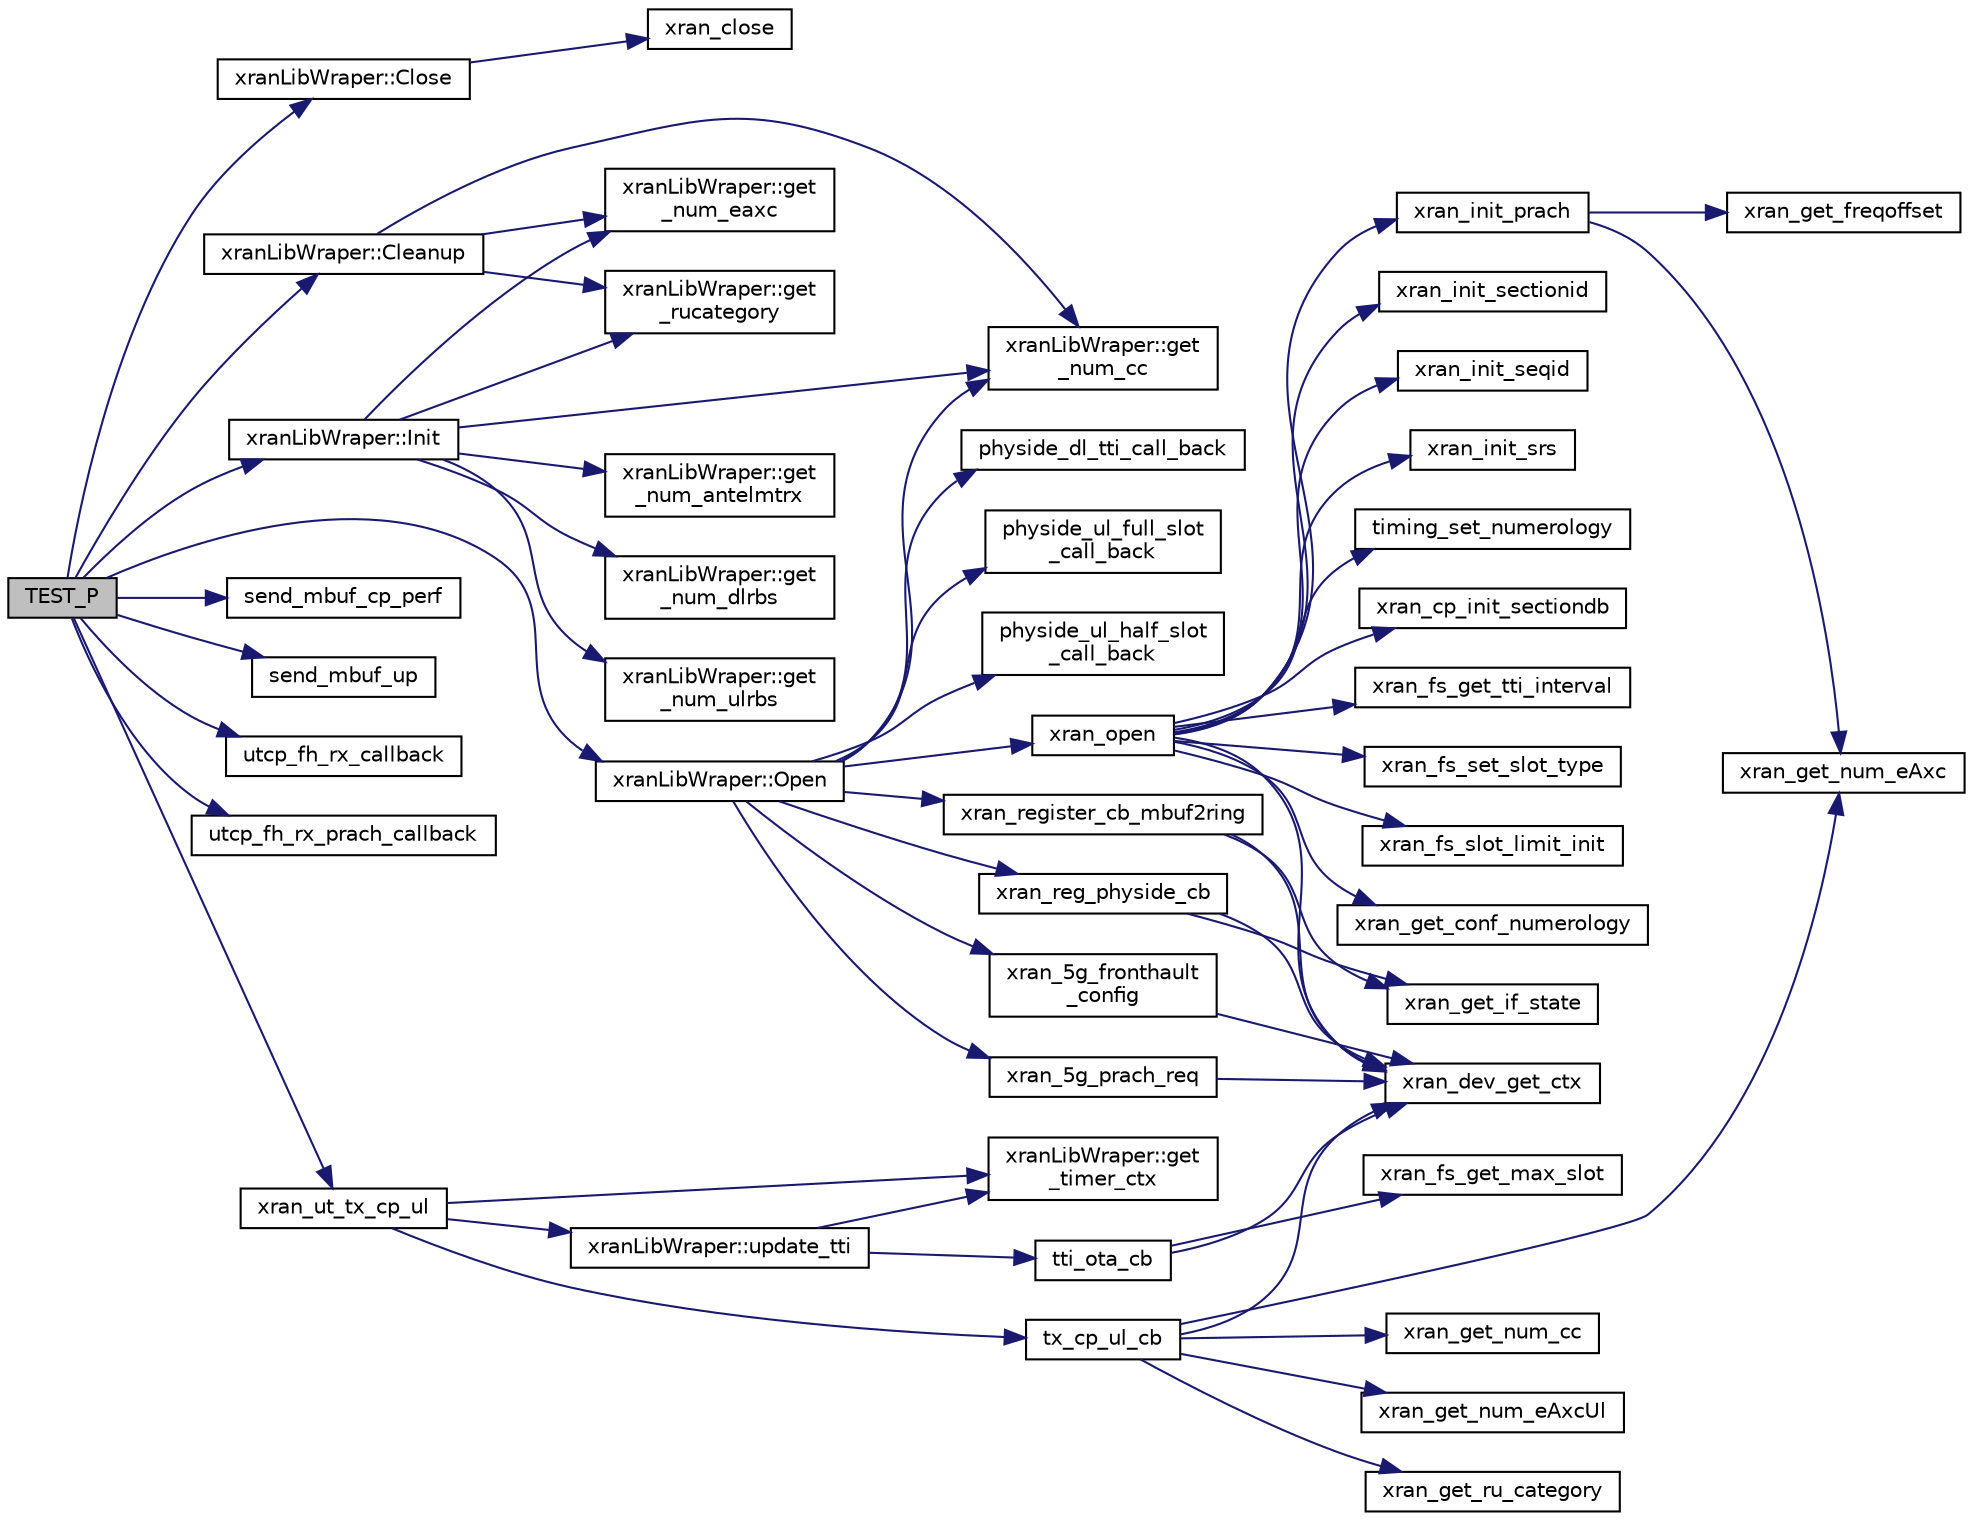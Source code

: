 digraph "TEST_P"
{
 // LATEX_PDF_SIZE
  edge [fontname="Helvetica",fontsize="10",labelfontname="Helvetica",labelfontsize="10"];
  node [fontname="Helvetica",fontsize="10",shape=record];
  rankdir="LR";
  Node1 [label="TEST_P",height=0.2,width=0.4,color="black", fillcolor="grey75", style="filled", fontcolor="black",tooltip=" "];
  Node1 -> Node2 [color="midnightblue",fontsize="10",style="solid",fontname="Helvetica"];
  Node2 [label="xranLibWraper::Cleanup",height=0.2,width=0.4,color="black", fillcolor="white", style="filled",URL="$classxran_lib_wraper.html#ae89a123aad1c66a76c398b7af216aae4",tooltip=" "];
  Node2 -> Node3 [color="midnightblue",fontsize="10",style="solid",fontname="Helvetica"];
  Node3 [label="xranLibWraper::get\l_num_cc",height=0.2,width=0.4,color="black", fillcolor="white", style="filled",URL="$classxran_lib_wraper.html#aeeef9211b4ee7d22934db64125b538dd",tooltip=" "];
  Node2 -> Node4 [color="midnightblue",fontsize="10",style="solid",fontname="Helvetica"];
  Node4 [label="xranLibWraper::get\l_num_eaxc",height=0.2,width=0.4,color="black", fillcolor="white", style="filled",URL="$classxran_lib_wraper.html#aef8068804ca7393d92edd9ed22d90070",tooltip=" "];
  Node2 -> Node5 [color="midnightblue",fontsize="10",style="solid",fontname="Helvetica"];
  Node5 [label="xranLibWraper::get\l_rucategory",height=0.2,width=0.4,color="black", fillcolor="white", style="filled",URL="$classxran_lib_wraper.html#a25afbf449e11f9e290e0fdbef77702c2",tooltip=" "];
  Node1 -> Node6 [color="midnightblue",fontsize="10",style="solid",fontname="Helvetica"];
  Node6 [label="xranLibWraper::Close",height=0.2,width=0.4,color="black", fillcolor="white", style="filled",URL="$classxran_lib_wraper.html#a7f7a3199c392465d0767c6506c1af5b4",tooltip=" "];
  Node6 -> Node7 [color="midnightblue",fontsize="10",style="solid",fontname="Helvetica"];
  Node7 [label="xran_close",height=0.2,width=0.4,color="black", fillcolor="white", style="filled",URL="$xran__fh__o__du_8h.html#a2f8866c9d6536a56e4d8232b8c45808b",tooltip=" "];
  Node1 -> Node8 [color="midnightblue",fontsize="10",style="solid",fontname="Helvetica"];
  Node8 [label="xranLibWraper::Init",height=0.2,width=0.4,color="black", fillcolor="white", style="filled",URL="$classxran_lib_wraper.html#a200da4e2209141f12cafef2380cb801a",tooltip=" "];
  Node8 -> Node9 [color="midnightblue",fontsize="10",style="solid",fontname="Helvetica"];
  Node9 [label="xranLibWraper::get\l_num_antelmtrx",height=0.2,width=0.4,color="black", fillcolor="white", style="filled",URL="$classxran_lib_wraper.html#adde1d671cf6532a577f13d85875ee3b4",tooltip=" "];
  Node8 -> Node3 [color="midnightblue",fontsize="10",style="solid",fontname="Helvetica"];
  Node8 -> Node10 [color="midnightblue",fontsize="10",style="solid",fontname="Helvetica"];
  Node10 [label="xranLibWraper::get\l_num_dlrbs",height=0.2,width=0.4,color="black", fillcolor="white", style="filled",URL="$classxran_lib_wraper.html#ad2b06001d76c9a773c242b28fc7c92f4",tooltip=" "];
  Node8 -> Node4 [color="midnightblue",fontsize="10",style="solid",fontname="Helvetica"];
  Node8 -> Node11 [color="midnightblue",fontsize="10",style="solid",fontname="Helvetica"];
  Node11 [label="xranLibWraper::get\l_num_ulrbs",height=0.2,width=0.4,color="black", fillcolor="white", style="filled",URL="$classxran_lib_wraper.html#a967a0c58430104684cf2f9b1fdb444da",tooltip=" "];
  Node8 -> Node5 [color="midnightblue",fontsize="10",style="solid",fontname="Helvetica"];
  Node1 -> Node12 [color="midnightblue",fontsize="10",style="solid",fontname="Helvetica"];
  Node12 [label="xranLibWraper::Open",height=0.2,width=0.4,color="black", fillcolor="white", style="filled",URL="$classxran_lib_wraper.html#ad93226058ef4fd59bd7d0cd55701b752",tooltip=" "];
  Node12 -> Node3 [color="midnightblue",fontsize="10",style="solid",fontname="Helvetica"];
  Node12 -> Node13 [color="midnightblue",fontsize="10",style="solid",fontname="Helvetica"];
  Node13 [label="physide_dl_tti_call_back",height=0.2,width=0.4,color="black", fillcolor="white", style="filled",URL="$sample-app_8c.html#aa8882d42d07fbd9750da4db4395b438c",tooltip=" "];
  Node12 -> Node14 [color="midnightblue",fontsize="10",style="solid",fontname="Helvetica"];
  Node14 [label="physide_ul_full_slot\l_call_back",height=0.2,width=0.4,color="black", fillcolor="white", style="filled",URL="$sample-app_8c.html#a874ba95e7c465e83ccc26ab623eec60c",tooltip=" "];
  Node12 -> Node15 [color="midnightblue",fontsize="10",style="solid",fontname="Helvetica"];
  Node15 [label="physide_ul_half_slot\l_call_back",height=0.2,width=0.4,color="black", fillcolor="white", style="filled",URL="$sample-app_8c.html#a52c968a559117b66a05591f958da75c2",tooltip=" "];
  Node12 -> Node16 [color="midnightblue",fontsize="10",style="solid",fontname="Helvetica"];
  Node16 [label="xran_5g_fronthault\l_config",height=0.2,width=0.4,color="black", fillcolor="white", style="filled",URL="$xran__fh__o__du_8h.html#ac94e2474beef3b68521cfd391211b1be",tooltip=" "];
  Node16 -> Node17 [color="midnightblue",fontsize="10",style="solid",fontname="Helvetica"];
  Node17 [label="xran_dev_get_ctx",height=0.2,width=0.4,color="black", fillcolor="white", style="filled",URL="$xran__main_8c.html#aa09e72e94d2a1d891e86f4c09b0f8b21",tooltip=" "];
  Node12 -> Node18 [color="midnightblue",fontsize="10",style="solid",fontname="Helvetica"];
  Node18 [label="xran_5g_prach_req",height=0.2,width=0.4,color="black", fillcolor="white", style="filled",URL="$xran__fh__o__du_8h.html#ab204e979de14c21d34e9b88c6c700d25",tooltip=" "];
  Node18 -> Node17 [color="midnightblue",fontsize="10",style="solid",fontname="Helvetica"];
  Node12 -> Node19 [color="midnightblue",fontsize="10",style="solid",fontname="Helvetica"];
  Node19 [label="xran_open",height=0.2,width=0.4,color="black", fillcolor="white", style="filled",URL="$xran__fh__o__du_8h.html#a03f408f45e97aa68ca47c92e4e7d1a70",tooltip=" "];
  Node19 -> Node20 [color="midnightblue",fontsize="10",style="solid",fontname="Helvetica"];
  Node20 [label="timing_set_numerology",height=0.2,width=0.4,color="black", fillcolor="white", style="filled",URL="$xran__timer_8h.html#a6c1790e87767257159038d0d98a393e6",tooltip=" "];
  Node19 -> Node21 [color="midnightblue",fontsize="10",style="solid",fontname="Helvetica"];
  Node21 [label="xran_cp_init_sectiondb",height=0.2,width=0.4,color="black", fillcolor="white", style="filled",URL="$xran__cp__api_8h.html#a3ca98b2a49501149a7b5baf9174897d8",tooltip="Initialize section database. Allocate required memory space to store section information...."];
  Node19 -> Node17 [color="midnightblue",fontsize="10",style="solid",fontname="Helvetica"];
  Node19 -> Node22 [color="midnightblue",fontsize="10",style="solid",fontname="Helvetica"];
  Node22 [label="xran_fs_get_tti_interval",height=0.2,width=0.4,color="black", fillcolor="white", style="filled",URL="$xran__frame__struct_8c.html#a8e8598556da3e49fa48cb646c24162fa",tooltip=" "];
  Node19 -> Node23 [color="midnightblue",fontsize="10",style="solid",fontname="Helvetica"];
  Node23 [label="xran_fs_set_slot_type",height=0.2,width=0.4,color="black", fillcolor="white", style="filled",URL="$xran__frame__struct_8c.html#a075025c7652869adb79799313aab4f64",tooltip=" "];
  Node19 -> Node24 [color="midnightblue",fontsize="10",style="solid",fontname="Helvetica"];
  Node24 [label="xran_fs_slot_limit_init",height=0.2,width=0.4,color="black", fillcolor="white", style="filled",URL="$xran__frame__struct_8c.html#a2fd9b68ce2fa4734a021203b320e4e04",tooltip=" "];
  Node19 -> Node25 [color="midnightblue",fontsize="10",style="solid",fontname="Helvetica"];
  Node25 [label="xran_get_conf_numerology",height=0.2,width=0.4,color="black", fillcolor="white", style="filled",URL="$xran__main_8c.html#ae6070ee9caf6a7ea8d7ef052ed0a559a",tooltip="Get the configuration of nummerology."];
  Node19 -> Node26 [color="midnightblue",fontsize="10",style="solid",fontname="Helvetica"];
  Node26 [label="xran_init_prach",height=0.2,width=0.4,color="black", fillcolor="white", style="filled",URL="$xran__main_8c.html#a00025c5bad7b7b6eea4374226f8c54bb",tooltip=" "];
  Node26 -> Node27 [color="midnightblue",fontsize="10",style="solid",fontname="Helvetica"];
  Node27 [label="xran_get_freqoffset",height=0.2,width=0.4,color="black", fillcolor="white", style="filled",URL="$xran__cp__api_8h.html#a4b7c2b7f89a0a04b07426e6adbecdb27",tooltip=" "];
  Node26 -> Node28 [color="midnightblue",fontsize="10",style="solid",fontname="Helvetica"];
  Node28 [label="xran_get_num_eAxc",height=0.2,width=0.4,color="black", fillcolor="white", style="filled",URL="$xran__main_8c.html#a3fc01469558ddf728239d59038ac5803",tooltip="Get the configuration of the number of antenna for UL."];
  Node19 -> Node29 [color="midnightblue",fontsize="10",style="solid",fontname="Helvetica"];
  Node29 [label="xran_init_sectionid",height=0.2,width=0.4,color="black", fillcolor="white", style="filled",URL="$xran__main_8c.html#a54de92e0ced826beeb759580d170562b",tooltip=" "];
  Node19 -> Node30 [color="midnightblue",fontsize="10",style="solid",fontname="Helvetica"];
  Node30 [label="xran_init_seqid",height=0.2,width=0.4,color="black", fillcolor="white", style="filled",URL="$xran__main_8c.html#a7a3c06a23d41de0038747348be9bb9da",tooltip=" "];
  Node19 -> Node31 [color="midnightblue",fontsize="10",style="solid",fontname="Helvetica"];
  Node31 [label="xran_init_srs",height=0.2,width=0.4,color="black", fillcolor="white", style="filled",URL="$xran__main_8c.html#acb5dd6ae5569cb3090d441c800068244",tooltip=" "];
  Node12 -> Node32 [color="midnightblue",fontsize="10",style="solid",fontname="Helvetica"];
  Node32 [label="xran_reg_physide_cb",height=0.2,width=0.4,color="black", fillcolor="white", style="filled",URL="$xran__fh__o__du_8h.html#aa8354b56b0be4be47c44a8a5c38db86e",tooltip=" "];
  Node32 -> Node17 [color="midnightblue",fontsize="10",style="solid",fontname="Helvetica"];
  Node32 -> Node33 [color="midnightblue",fontsize="10",style="solid",fontname="Helvetica"];
  Node33 [label="xran_get_if_state",height=0.2,width=0.4,color="black", fillcolor="white", style="filled",URL="$xran__main_8c.html#a937105f52446cfcb951e43e1dc3c4d8b",tooltip=" "];
  Node12 -> Node34 [color="midnightblue",fontsize="10",style="solid",fontname="Helvetica"];
  Node34 [label="xran_register_cb_mbuf2ring",height=0.2,width=0.4,color="black", fillcolor="white", style="filled",URL="$xran__common_8h.html#ad1ada9c5c57979c50f1a17a9050b8f3a",tooltip=" "];
  Node34 -> Node17 [color="midnightblue",fontsize="10",style="solid",fontname="Helvetica"];
  Node34 -> Node33 [color="midnightblue",fontsize="10",style="solid",fontname="Helvetica"];
  Node1 -> Node35 [color="midnightblue",fontsize="10",style="solid",fontname="Helvetica"];
  Node35 [label="send_mbuf_cp_perf",height=0.2,width=0.4,color="black", fillcolor="white", style="filled",URL="$chain__tests_8cc.html#aa17765d107c851ebcc3d202cef78aa75",tooltip=" "];
  Node1 -> Node36 [color="midnightblue",fontsize="10",style="solid",fontname="Helvetica"];
  Node36 [label="send_mbuf_up",height=0.2,width=0.4,color="black", fillcolor="white", style="filled",URL="$chain__tests_8cc.html#a35e1cd308253045533454c90a54f876f",tooltip=" "];
  Node1 -> Node37 [color="midnightblue",fontsize="10",style="solid",fontname="Helvetica"];
  Node37 [label="utcp_fh_rx_callback",height=0.2,width=0.4,color="black", fillcolor="white", style="filled",URL="$chain__tests_8cc.html#a6862679e16a540ac01d6fd391316f648",tooltip=" "];
  Node1 -> Node38 [color="midnightblue",fontsize="10",style="solid",fontname="Helvetica"];
  Node38 [label="utcp_fh_rx_prach_callback",height=0.2,width=0.4,color="black", fillcolor="white", style="filled",URL="$chain__tests_8cc.html#ad67ad876d623656e1ddb3c6e22b39d5a",tooltip=" "];
  Node1 -> Node39 [color="midnightblue",fontsize="10",style="solid",fontname="Helvetica"];
  Node39 [label="xran_ut_tx_cp_ul",height=0.2,width=0.4,color="black", fillcolor="white", style="filled",URL="$chain__tests_8cc.html#a61f8088ed26f5ccc6a323c3b0feb66c2",tooltip=" "];
  Node39 -> Node40 [color="midnightblue",fontsize="10",style="solid",fontname="Helvetica"];
  Node40 [label="xranLibWraper::get\l_timer_ctx",height=0.2,width=0.4,color="black", fillcolor="white", style="filled",URL="$classxran_lib_wraper.html#a1ffad42e0cccdbc800d3dbef66f52d45",tooltip=" "];
  Node39 -> Node41 [color="midnightblue",fontsize="10",style="solid",fontname="Helvetica"];
  Node41 [label="tx_cp_ul_cb",height=0.2,width=0.4,color="black", fillcolor="white", style="filled",URL="$chain__tests_8cc.html#ab26e37a9d8915b33e29d632af88ff3a3",tooltip=" "];
  Node41 -> Node17 [color="midnightblue",fontsize="10",style="solid",fontname="Helvetica"];
  Node41 -> Node42 [color="midnightblue",fontsize="10",style="solid",fontname="Helvetica"];
  Node42 [label="xran_get_num_cc",height=0.2,width=0.4,color="black", fillcolor="white", style="filled",URL="$xran__main_8c.html#ad51ee5b7f1f27c770f1eb658b5ee523e",tooltip="Get the configuration of the number of component carriers."];
  Node41 -> Node28 [color="midnightblue",fontsize="10",style="solid",fontname="Helvetica"];
  Node41 -> Node43 [color="midnightblue",fontsize="10",style="solid",fontname="Helvetica"];
  Node43 [label="xran_get_num_eAxcUl",height=0.2,width=0.4,color="black", fillcolor="white", style="filled",URL="$xran__main_8c.html#aaf7b03037e0687819501554a42fb3c52",tooltip="Get the configuration of the number of antenna."];
  Node41 -> Node44 [color="midnightblue",fontsize="10",style="solid",fontname="Helvetica"];
  Node44 [label="xran_get_ru_category",height=0.2,width=0.4,color="black", fillcolor="white", style="filled",URL="$xran__main_8c.html#ae3663b3f472b4003acc7f91e61669735",tooltip="Get configuration of O-RU (Cat A or Cat B)"];
  Node39 -> Node45 [color="midnightblue",fontsize="10",style="solid",fontname="Helvetica"];
  Node45 [label="xranLibWraper::update_tti",height=0.2,width=0.4,color="black", fillcolor="white", style="filled",URL="$classxran_lib_wraper.html#a3783fbb2a26b8a0530c489850a905a38",tooltip=" "];
  Node45 -> Node40 [color="midnightblue",fontsize="10",style="solid",fontname="Helvetica"];
  Node45 -> Node46 [color="midnightblue",fontsize="10",style="solid",fontname="Helvetica"];
  Node46 [label="tti_ota_cb",height=0.2,width=0.4,color="black", fillcolor="white", style="filled",URL="$xran__lib__wrap_8hpp.html#a9c3700d61ba446fa9b05cca2ca9018ab",tooltip=" "];
  Node46 -> Node17 [color="midnightblue",fontsize="10",style="solid",fontname="Helvetica"];
  Node46 -> Node47 [color="midnightblue",fontsize="10",style="solid",fontname="Helvetica"];
  Node47 [label="xran_fs_get_max_slot",height=0.2,width=0.4,color="black", fillcolor="white", style="filled",URL="$xran__frame__struct_8c.html#a7f5a87395d3930f222e58976960c99e2",tooltip=" "];
}
